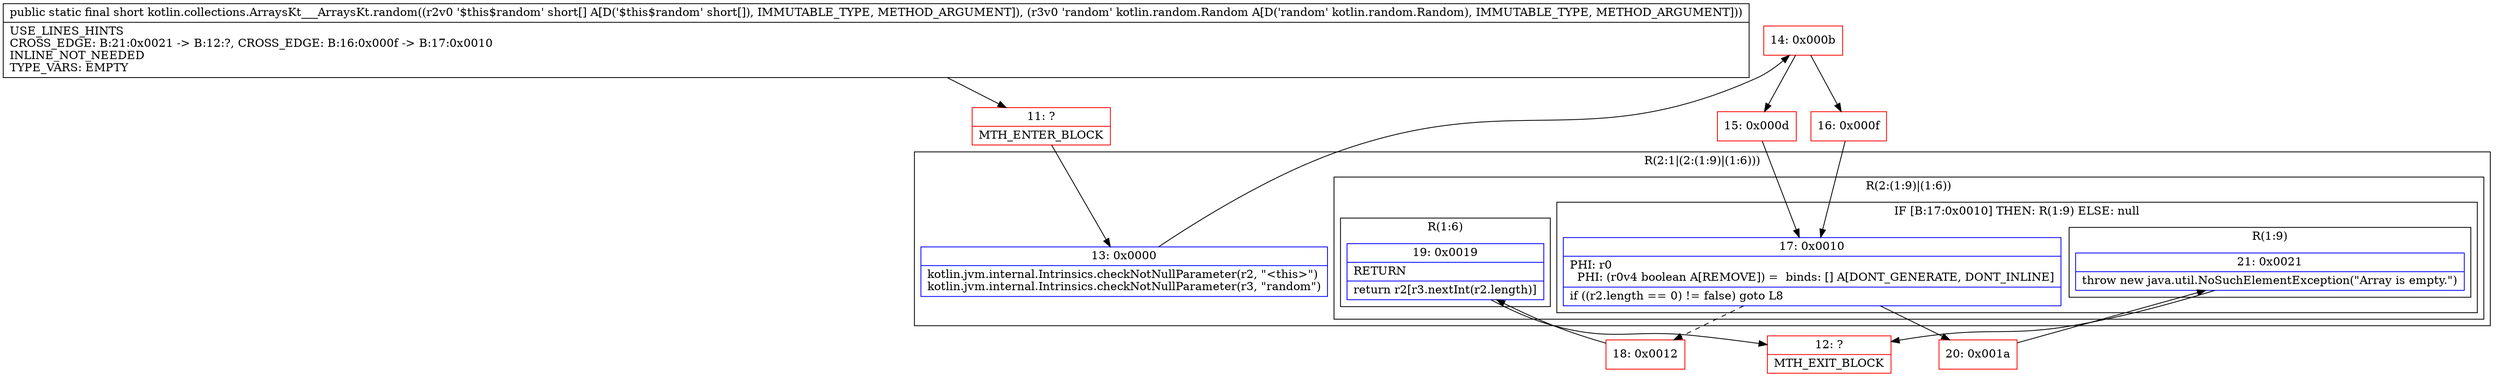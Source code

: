 digraph "CFG forkotlin.collections.ArraysKt___ArraysKt.random([SLkotlin\/random\/Random;)S" {
subgraph cluster_Region_170916427 {
label = "R(2:1|(2:(1:9)|(1:6)))";
node [shape=record,color=blue];
Node_13 [shape=record,label="{13\:\ 0x0000|kotlin.jvm.internal.Intrinsics.checkNotNullParameter(r2, \"\<this\>\")\lkotlin.jvm.internal.Intrinsics.checkNotNullParameter(r3, \"random\")\l}"];
subgraph cluster_Region_1644811447 {
label = "R(2:(1:9)|(1:6))";
node [shape=record,color=blue];
subgraph cluster_IfRegion_211815001 {
label = "IF [B:17:0x0010] THEN: R(1:9) ELSE: null";
node [shape=record,color=blue];
Node_17 [shape=record,label="{17\:\ 0x0010|PHI: r0 \l  PHI: (r0v4 boolean A[REMOVE]) =  binds: [] A[DONT_GENERATE, DONT_INLINE]\l|if ((r2.length == 0) != false) goto L8\l}"];
subgraph cluster_Region_352633488 {
label = "R(1:9)";
node [shape=record,color=blue];
Node_21 [shape=record,label="{21\:\ 0x0021|throw new java.util.NoSuchElementException(\"Array is empty.\")\l}"];
}
}
subgraph cluster_Region_1619828697 {
label = "R(1:6)";
node [shape=record,color=blue];
Node_19 [shape=record,label="{19\:\ 0x0019|RETURN\l|return r2[r3.nextInt(r2.length)]\l}"];
}
}
}
Node_11 [shape=record,color=red,label="{11\:\ ?|MTH_ENTER_BLOCK\l}"];
Node_14 [shape=record,color=red,label="{14\:\ 0x000b}"];
Node_15 [shape=record,color=red,label="{15\:\ 0x000d}"];
Node_18 [shape=record,color=red,label="{18\:\ 0x0012}"];
Node_12 [shape=record,color=red,label="{12\:\ ?|MTH_EXIT_BLOCK\l}"];
Node_20 [shape=record,color=red,label="{20\:\ 0x001a}"];
Node_16 [shape=record,color=red,label="{16\:\ 0x000f}"];
MethodNode[shape=record,label="{public static final short kotlin.collections.ArraysKt___ArraysKt.random((r2v0 '$this$random' short[] A[D('$this$random' short[]), IMMUTABLE_TYPE, METHOD_ARGUMENT]), (r3v0 'random' kotlin.random.Random A[D('random' kotlin.random.Random), IMMUTABLE_TYPE, METHOD_ARGUMENT]))  | USE_LINES_HINTS\lCROSS_EDGE: B:21:0x0021 \-\> B:12:?, CROSS_EDGE: B:16:0x000f \-\> B:17:0x0010\lINLINE_NOT_NEEDED\lTYPE_VARS: EMPTY\l}"];
MethodNode -> Node_11;Node_13 -> Node_14;
Node_17 -> Node_18[style=dashed];
Node_17 -> Node_20;
Node_21 -> Node_12;
Node_19 -> Node_12;
Node_11 -> Node_13;
Node_14 -> Node_15;
Node_14 -> Node_16;
Node_15 -> Node_17;
Node_18 -> Node_19;
Node_20 -> Node_21;
Node_16 -> Node_17;
}

